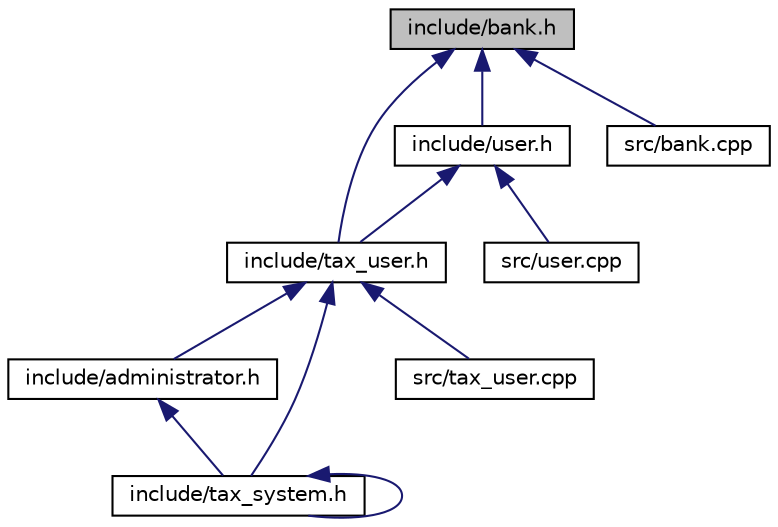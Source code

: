 digraph "include/bank.h"
{
  edge [fontname="Helvetica",fontsize="10",labelfontname="Helvetica",labelfontsize="10"];
  node [fontname="Helvetica",fontsize="10",shape=record];
  Node1 [label="include/bank.h",height=0.2,width=0.4,color="black", fillcolor="grey75", style="filled" fontcolor="black"];
  Node1 -> Node2 [dir="back",color="midnightblue",fontsize="10",style="solid",fontname="Helvetica"];
  Node2 [label="include/tax_user.h",height=0.2,width=0.4,color="black", fillcolor="white", style="filled",URL="$tax__user_8h.html"];
  Node2 -> Node3 [dir="back",color="midnightblue",fontsize="10",style="solid",fontname="Helvetica"];
  Node3 [label="include/administrator.h",height=0.2,width=0.4,color="black", fillcolor="white", style="filled",URL="$administrator_8h_source.html"];
  Node3 -> Node4 [dir="back",color="midnightblue",fontsize="10",style="solid",fontname="Helvetica"];
  Node4 [label="include/tax_system.h",height=0.2,width=0.4,color="black", fillcolor="white", style="filled",URL="$tax__system_8h_source.html"];
  Node4 -> Node4 [dir="back",color="midnightblue",fontsize="10",style="solid",fontname="Helvetica"];
  Node2 -> Node4 [dir="back",color="midnightblue",fontsize="10",style="solid",fontname="Helvetica"];
  Node2 -> Node5 [dir="back",color="midnightblue",fontsize="10",style="solid",fontname="Helvetica"];
  Node5 [label="src/tax_user.cpp",height=0.2,width=0.4,color="black", fillcolor="white", style="filled",URL="$tax__user_8cpp.html",tooltip="Ctax_user definitions. "];
  Node1 -> Node6 [dir="back",color="midnightblue",fontsize="10",style="solid",fontname="Helvetica"];
  Node6 [label="include/user.h",height=0.2,width=0.4,color="black", fillcolor="white", style="filled",URL="$user_8h.html"];
  Node6 -> Node2 [dir="back",color="midnightblue",fontsize="10",style="solid",fontname="Helvetica"];
  Node6 -> Node7 [dir="back",color="midnightblue",fontsize="10",style="solid",fontname="Helvetica"];
  Node7 [label="src/user.cpp",height=0.2,width=0.4,color="black", fillcolor="white", style="filled",URL="$user_8cpp.html",tooltip="Cuser definitions. "];
  Node1 -> Node8 [dir="back",color="midnightblue",fontsize="10",style="solid",fontname="Helvetica"];
  Node8 [label="src/bank.cpp",height=0.2,width=0.4,color="black", fillcolor="white", style="filled",URL="$bank_8cpp.html",tooltip="Cbank_account definitions. "];
}
